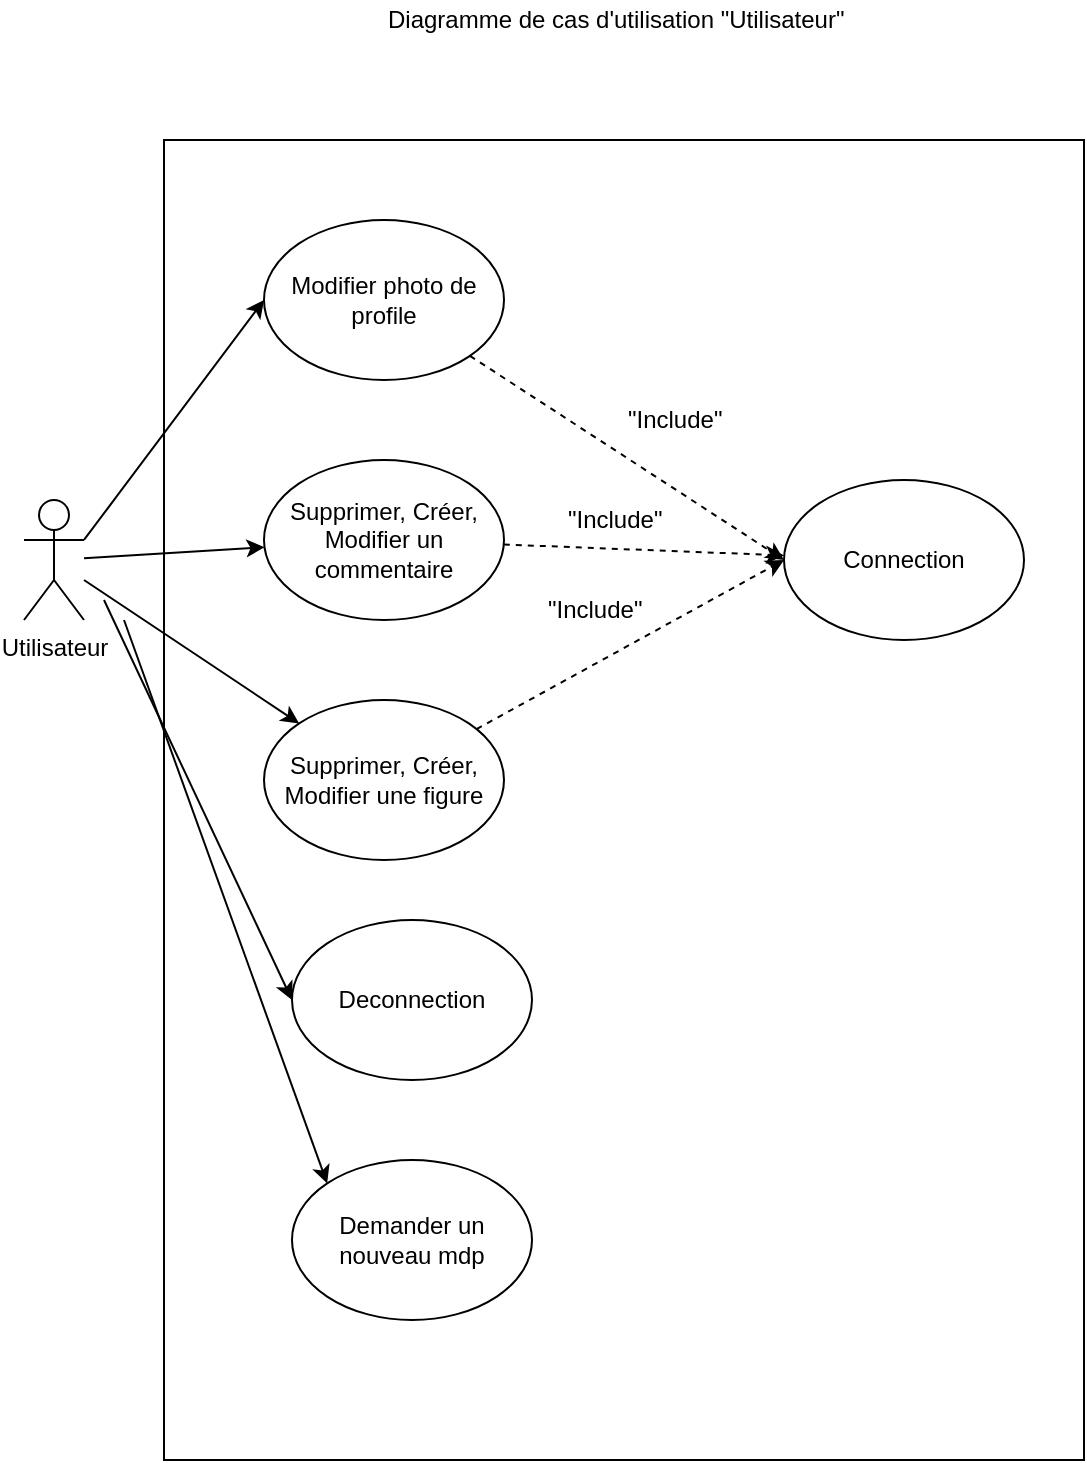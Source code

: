 <mxfile version="12.4.2" type="device" pages="1"><diagram id="Bu-HKtcUd9x90OP7cHph" name="Page-1"><mxGraphModel dx="1072" dy="792" grid="1" gridSize="10" guides="1" tooltips="1" connect="1" arrows="1" fold="1" page="1" pageScale="1" pageWidth="827" pageHeight="1169" math="0" shadow="0"><root><mxCell id="0"/><mxCell id="1" parent="0"/><mxCell id="G-hLFVRAvoA__Mwn_994-9" value="" style="rounded=0;whiteSpace=wrap;html=1;" parent="1" vertex="1"><mxGeometry x="200" y="180" width="460" height="660" as="geometry"/></mxCell><mxCell id="G-hLFVRAvoA__Mwn_994-10" style="rounded=0;orthogonalLoop=1;jettySize=auto;html=1;exitX=1;exitY=0.333;exitDx=0;exitDy=0;exitPerimeter=0;entryX=0;entryY=0.5;entryDx=0;entryDy=0;" parent="1" source="G-hLFVRAvoA__Mwn_994-1" target="G-hLFVRAvoA__Mwn_994-3" edge="1"><mxGeometry relative="1" as="geometry"/></mxCell><mxCell id="G-hLFVRAvoA__Mwn_994-11" style="rounded=0;orthogonalLoop=1;jettySize=auto;html=1;" parent="1" source="G-hLFVRAvoA__Mwn_994-1" target="G-hLFVRAvoA__Mwn_994-4" edge="1"><mxGeometry relative="1" as="geometry"/></mxCell><mxCell id="G-hLFVRAvoA__Mwn_994-12" style="rounded=0;orthogonalLoop=1;jettySize=auto;html=1;" parent="1" source="G-hLFVRAvoA__Mwn_994-1" target="G-hLFVRAvoA__Mwn_994-5" edge="1"><mxGeometry relative="1" as="geometry"/></mxCell><mxCell id="G-hLFVRAvoA__Mwn_994-1" value="Utilisateur" style="shape=umlActor;verticalLabelPosition=bottom;labelBackgroundColor=#ffffff;verticalAlign=top;html=1;outlineConnect=0;" parent="1" vertex="1"><mxGeometry x="130" y="360" width="30" height="60" as="geometry"/></mxCell><mxCell id="G-hLFVRAvoA__Mwn_994-17" style="edgeStyle=none;rounded=0;orthogonalLoop=1;jettySize=auto;html=1;entryX=0;entryY=0.5;entryDx=0;entryDy=0;dashed=1;" parent="1" source="G-hLFVRAvoA__Mwn_994-3" target="G-hLFVRAvoA__Mwn_994-16" edge="1"><mxGeometry relative="1" as="geometry"/></mxCell><mxCell id="G-hLFVRAvoA__Mwn_994-3" value="Modifier photo de profile" style="ellipse;whiteSpace=wrap;html=1;" parent="1" vertex="1"><mxGeometry x="250" y="220" width="120" height="80" as="geometry"/></mxCell><mxCell id="G-hLFVRAvoA__Mwn_994-18" style="edgeStyle=none;rounded=0;orthogonalLoop=1;jettySize=auto;html=1;dashed=1;" parent="1" source="G-hLFVRAvoA__Mwn_994-4" target="G-hLFVRAvoA__Mwn_994-16" edge="1"><mxGeometry relative="1" as="geometry"/></mxCell><mxCell id="G-hLFVRAvoA__Mwn_994-4" value="Supprimer, Créer, Modifier un commentaire" style="ellipse;whiteSpace=wrap;html=1;" parent="1" vertex="1"><mxGeometry x="250" y="340" width="120" height="80" as="geometry"/></mxCell><mxCell id="G-hLFVRAvoA__Mwn_994-19" style="edgeStyle=none;rounded=0;orthogonalLoop=1;jettySize=auto;html=1;entryX=0;entryY=0.5;entryDx=0;entryDy=0;dashed=1;" parent="1" source="G-hLFVRAvoA__Mwn_994-5" target="G-hLFVRAvoA__Mwn_994-16" edge="1"><mxGeometry relative="1" as="geometry"/></mxCell><mxCell id="G-hLFVRAvoA__Mwn_994-5" value="Supprimer, Créer, Modifier une figure" style="ellipse;whiteSpace=wrap;html=1;" parent="1" vertex="1"><mxGeometry x="250" y="460" width="120" height="80" as="geometry"/></mxCell><mxCell id="G-hLFVRAvoA__Mwn_994-13" value="Diagramme de cas d'utilisation &quot;Utilisateur&quot;" style="text;html=1;resizable=0;points=[];autosize=1;align=left;verticalAlign=top;spacingTop=-4;" parent="1" vertex="1"><mxGeometry x="310" y="110" width="240" height="20" as="geometry"/></mxCell><mxCell id="G-hLFVRAvoA__Mwn_994-16" value="Connection" style="ellipse;whiteSpace=wrap;html=1;rounded=0;" parent="1" vertex="1"><mxGeometry x="510" y="350" width="120" height="80" as="geometry"/></mxCell><mxCell id="G-hLFVRAvoA__Mwn_994-21" value="&quot;Include&quot;" style="text;html=1;resizable=0;points=[];autosize=1;align=left;verticalAlign=top;spacingTop=-4;" parent="1" vertex="1"><mxGeometry x="430" y="310" width="60" height="20" as="geometry"/></mxCell><mxCell id="G-hLFVRAvoA__Mwn_994-22" value="&quot;Include&quot;" style="text;html=1;resizable=0;points=[];autosize=1;align=left;verticalAlign=top;spacingTop=-4;" parent="1" vertex="1"><mxGeometry x="400" y="360" width="60" height="20" as="geometry"/></mxCell><mxCell id="G-hLFVRAvoA__Mwn_994-23" value="&quot;Include&quot;" style="text;html=1;resizable=0;points=[];autosize=1;align=left;verticalAlign=top;spacingTop=-4;" parent="1" vertex="1"><mxGeometry x="390" y="405" width="60" height="20" as="geometry"/></mxCell><mxCell id="4P1pqpQMgPt4fIuOWZJu-1" value="Deconnection" style="ellipse;whiteSpace=wrap;html=1;" parent="1" vertex="1"><mxGeometry x="264" y="570" width="120" height="80" as="geometry"/></mxCell><mxCell id="4P1pqpQMgPt4fIuOWZJu-2" style="rounded=0;orthogonalLoop=1;jettySize=auto;html=1;entryX=0;entryY=0.5;entryDx=0;entryDy=0;" parent="1" target="4P1pqpQMgPt4fIuOWZJu-1" edge="1"><mxGeometry relative="1" as="geometry"><mxPoint x="170" y="410" as="sourcePoint"/><mxPoint x="291.574" y="495.716" as="targetPoint"/></mxGeometry></mxCell><mxCell id="j6IaQB_xiAyHrhYuKGmP-1" value="Demander un nouveau mdp" style="ellipse;whiteSpace=wrap;html=1;" parent="1" vertex="1"><mxGeometry x="264" y="690" width="120" height="80" as="geometry"/></mxCell><mxCell id="j6IaQB_xiAyHrhYuKGmP-2" style="rounded=0;orthogonalLoop=1;jettySize=auto;html=1;entryX=0;entryY=0;entryDx=0;entryDy=0;" parent="1" target="j6IaQB_xiAyHrhYuKGmP-1" edge="1"><mxGeometry relative="1" as="geometry"><mxPoint x="180" y="420" as="sourcePoint"/><mxPoint x="274" y="620" as="targetPoint"/></mxGeometry></mxCell></root></mxGraphModel></diagram></mxfile>